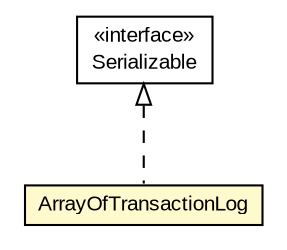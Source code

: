 #!/usr/local/bin/dot
#
# Class diagram 
# Generated by UMLGraph version R5_6-24-gf6e263 (http://www.umlgraph.org/)
#

digraph G {
	edge [fontname="arial",fontsize=10,labelfontname="arial",labelfontsize=10];
	node [fontname="arial",fontsize=10,shape=plaintext];
	nodesep=0.25;
	ranksep=0.5;
	// org.miloss.fgsms.services.interfaces.dataaccessservice.ArrayOfTransactionLog
	c152373 [label=<<table title="org.miloss.fgsms.services.interfaces.dataaccessservice.ArrayOfTransactionLog" border="0" cellborder="1" cellspacing="0" cellpadding="2" port="p" bgcolor="lemonChiffon" href="./ArrayOfTransactionLog.html">
		<tr><td><table border="0" cellspacing="0" cellpadding="1">
<tr><td align="center" balign="center"> ArrayOfTransactionLog </td></tr>
		</table></td></tr>
		</table>>, URL="./ArrayOfTransactionLog.html", fontname="arial", fontcolor="black", fontsize=10.0];
	//org.miloss.fgsms.services.interfaces.dataaccessservice.ArrayOfTransactionLog implements java.io.Serializable
	c153158:p -> c152373:p [dir=back,arrowtail=empty,style=dashed];
	// java.io.Serializable
	c153158 [label=<<table title="java.io.Serializable" border="0" cellborder="1" cellspacing="0" cellpadding="2" port="p" href="http://java.sun.com/j2se/1.4.2/docs/api/java/io/Serializable.html">
		<tr><td><table border="0" cellspacing="0" cellpadding="1">
<tr><td align="center" balign="center"> &#171;interface&#187; </td></tr>
<tr><td align="center" balign="center"> Serializable </td></tr>
		</table></td></tr>
		</table>>, URL="http://java.sun.com/j2se/1.4.2/docs/api/java/io/Serializable.html", fontname="arial", fontcolor="black", fontsize=10.0];
}

